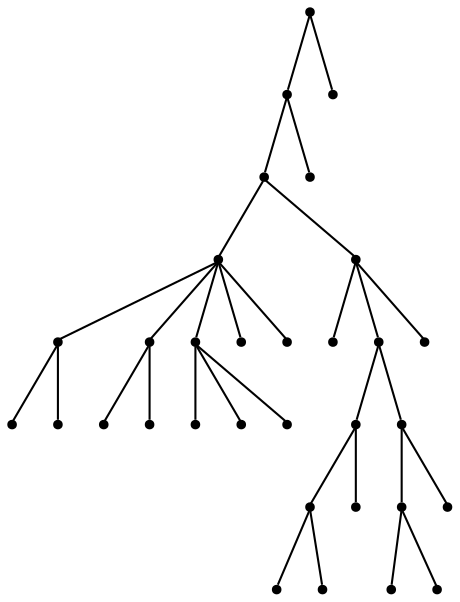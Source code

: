graph {
  node [shape=point,comment="{\"directed\":false,\"doi\":\"10.1007/978-3-030-68766-3_34\",\"figure\":\"1 (1)\"}"]

  v0 [pos="1512.0908588541333,1320.0365683494729"]
  v1 [pos="1565.9370222533762,1244.6483996267293"]
  v2 [pos="1458.2427242139415,1244.6483996267293"]
  v3 [pos="1264.3764547543576,1320.0365683494729"]
  v4 [pos="1328.9992016545352,1244.6483996267293"]
  v5 [pos="1210.526221696382,1244.6483996267293"]
  v6 [pos="1167.44430564504,1395.4268354642827"]
  v7 [pos="952.0474748660788,1320.0365683494729"]
  v8 [pos="779.7241982615323,1320.0365683494729"]
  v9 [pos="1156.6780870561904,1320.0365683494729"]
  v10 [pos="833.574431319508,1244.6483996267293"]
  v11 [pos="941.274961023877,1244.6483996267293"]
  v12 [pos="1059.7459379468728,1244.6483996267293"]
  v13 [pos="789.1590661490409,1470.8150041870258"]
  v14 [pos="455.2871093028292,1395.4268354642827"]
  v15 [pos="713.7699416889694,1621.5976686025315"]
  v16 [pos="541.4445984608477,1546.2074014877214"]
  v17 [pos="886.0932818819338,1546.2074014877214"]
  v18 [pos="568.9302150976338,1168.6956362628116"]
  v19 [pos="613.2434890634868,1092.3280907337416"]
  v20 [pos="537.8565425067213,1092.3280907337416"]
  v21 [pos="369.12753762413115,1470.8150041870258"]
  v22 [pos="457.2290041966967,1244.083677810278"]
  v23 [pos="493.53907170530033,1168.6955090875347"]
  v24 [pos="607.3988550334104,1320.0365683494729"]
  v25 [pos="422.9798849969952,1320.0365683494729"]
  v26 [pos="326.0477676818865,1320.0365683494729"]
  v27 [pos="390.6663813349136,1244.646301234663"]
  v28 [pos="369.1254551034515,1169.2560341198532"]
  v29 [pos="293.73846085537286,1169.2560341198532"]
  v30 [pos="412.20733936058457,1093.8657670050432"]
  v31 [pos="336.8140657562583,1093.8657670050432"]

  v0 -- v1 [id="-1",pos="1512.0908588541333,1320.0365683494729 1565.9370222533762,1244.6483996267293 1565.9370222533762,1244.6483996267293 1565.9370222533762,1244.6483996267293"]
  v28 -- v31 [id="-2",pos="369.1254551034515,1169.2560341198532 336.8140657562583,1093.8657670050432 336.8140657562583,1093.8657670050432 336.8140657562583,1093.8657670050432"]
  v28 -- v30 [id="-3",pos="369.1254551034515,1169.2560341198532 412.20733936058457,1093.8657670050432 412.20733936058457,1093.8657670050432 412.20733936058457,1093.8657670050432"]
  v27 -- v29 [id="-4",pos="390.6663813349136,1244.646301234663 293.73846085537286,1169.2560341198532 293.73846085537286,1169.2560341198532 293.73846085537286,1169.2560341198532"]
  v27 -- v28 [id="-5",pos="390.6663813349136,1244.646301234663 369.1254551034515,1169.2560341198532 369.1254551034515,1169.2560341198532 369.1254551034515,1169.2560341198532"]
  v25 -- v27 [id="-6",pos="422.9798849969952,1320.0365683494729 390.6663813349136,1244.646301234663 390.6663813349136,1244.646301234663 390.6663813349136,1244.646301234663"]
  v25 -- v22 [id="-7",pos="422.9798849969952,1320.0365683494729 457.2290041966967,1244.083677810278 457.2290041966967,1244.083677810278 457.2290041966967,1244.083677810278"]
  v14 -- v26 [id="-8",pos="455.2871093028292,1395.4268354642827 326.0477676818865,1320.0365683494729 326.0477676818865,1320.0365683494729 326.0477676818865,1320.0365683494729"]
  v14 -- v25 [id="-9",pos="455.2871093028292,1395.4268354642827 422.9798849969952,1320.0365683494729 422.9798849969952,1320.0365683494729 422.9798849969952,1320.0365683494729"]
  v14 -- v24 [id="-10",pos="455.2871093028292,1395.4268354642827 607.3988550334104,1320.0365683494729 607.3988550334104,1320.0365683494729 607.3988550334104,1320.0365683494729"]
  v22 -- v18 [id="-11",pos="457.2290041966967,1244.083677810278 568.9302150976338,1168.6956362628116 568.9302150976338,1168.6956362628116 568.9302150976338,1168.6956362628116"]
  v22 -- v23 [id="-12",pos="457.2290041966967,1244.083677810278 493.53907170530033,1168.6955090875347 493.53907170530033,1168.6955090875347 493.53907170530033,1168.6955090875347"]
  v16 -- v21 [id="-13",pos="541.4445984608477,1546.2074014877214 369.12753762413115,1470.8150041870258 369.12753762413115,1470.8150041870258 369.12753762413115,1470.8150041870258"]
  v16 -- v13 [id="-14",pos="541.4445984608477,1546.2074014877214 789.1590661490409,1470.8150041870258 789.1590661490409,1470.8150041870258 789.1590661490409,1470.8150041870258"]
  v18 -- v20 [id="-15",pos="568.9302150976338,1168.6956362628116 537.8565425067213,1092.3280907337416 537.8565425067213,1092.3280907337416 537.8565425067213,1092.3280907337416"]
  v18 -- v19 [id="-16",pos="568.9302150976338,1168.6956362628116 613.2434890634868,1092.3280907337416 613.2434890634868,1092.3280907337416 613.2434890634868,1092.3280907337416"]
  v15 -- v17 [id="-17",pos="713.7699416889694,1621.5976686025315 886.0932818819338,1546.2074014877214 886.0932818819338,1546.2074014877214 886.0932818819338,1546.2074014877214"]
  v15 -- v16 [id="-18",pos="713.7699416889694,1621.5976686025315 541.4445984608477,1546.2074014877214 541.4445984608477,1546.2074014877214 541.4445984608477,1546.2074014877214"]
  v13 -- v14 [id="-19",pos="789.1590661490409,1470.8150041870258 455.2871093028292,1395.4268354642827 455.2871093028292,1395.4268354642827 455.2871093028292,1395.4268354642827"]
  v13 -- v6 [id="-20",pos="789.1590661490409,1470.8150041870258 1167.44430564504,1395.4268354642827 1167.44430564504,1395.4268354642827 1167.44430564504,1395.4268354642827"]
  v7 -- v12 [id="-21",pos="952.0474748660788,1320.0365683494729 1059.7459379468728,1244.6483996267293 1059.7459379468728,1244.6483996267293 1059.7459379468728,1244.6483996267293"]
  v7 -- v11 [id="-22",pos="952.0474748660788,1320.0365683494729 941.274961023877,1244.6483996267293 941.274961023877,1244.6483996267293 941.274961023877,1244.6483996267293"]
  v7 -- v10 [id="-23",pos="952.0474748660788,1320.0365683494729 833.574431319508,1244.6483996267293 833.574431319508,1244.6483996267293 833.574431319508,1244.6483996267293"]
  v6 -- v9 [id="-24",pos="1167.44430564504,1395.4268354642827 1156.6780870561904,1320.0365683494729 1156.6780870561904,1320.0365683494729 1156.6780870561904,1320.0365683494729"]
  v6 -- v8 [id="-25",pos="1167.44430564504,1395.4268354642827 779.7241982615323,1320.0365683494729 779.7241982615323,1320.0365683494729 779.7241982615323,1320.0365683494729"]
  v6 -- v0 [id="-26",pos="1167.44430564504,1395.4268354642827 1512.0908588541333,1320.0365683494729 1512.0908588541333,1320.0365683494729 1512.0908588541333,1320.0365683494729"]
  v6 -- v7 [id="-27",pos="1167.44430564504,1395.4268354642827 952.0474748660788,1320.0365683494729 952.0474748660788,1320.0365683494729 952.0474748660788,1320.0365683494729"]
  v6 -- v3 [id="-28",pos="1167.44430564504,1395.4268354642827 1264.3764547543576,1320.0365683494729 1264.3764547543576,1320.0365683494729 1264.3764547543576,1320.0365683494729"]
  v3 -- v5 [id="-29",pos="1264.3764547543576,1320.0365683494729 1210.526221696382,1244.6483996267293 1210.526221696382,1244.6483996267293 1210.526221696382,1244.6483996267293"]
  v3 -- v4 [id="-30",pos="1264.3764547543576,1320.0365683494729 1328.9992016545352,1244.6483996267293 1328.9992016545352,1244.6483996267293 1328.9992016545352,1244.6483996267293"]
  v0 -- v2 [id="-31",pos="1512.0908588541333,1320.0365683494729 1458.2427242139415,1244.6483996267293 1458.2427242139415,1244.6483996267293 1458.2427242139415,1244.6483996267293"]
}